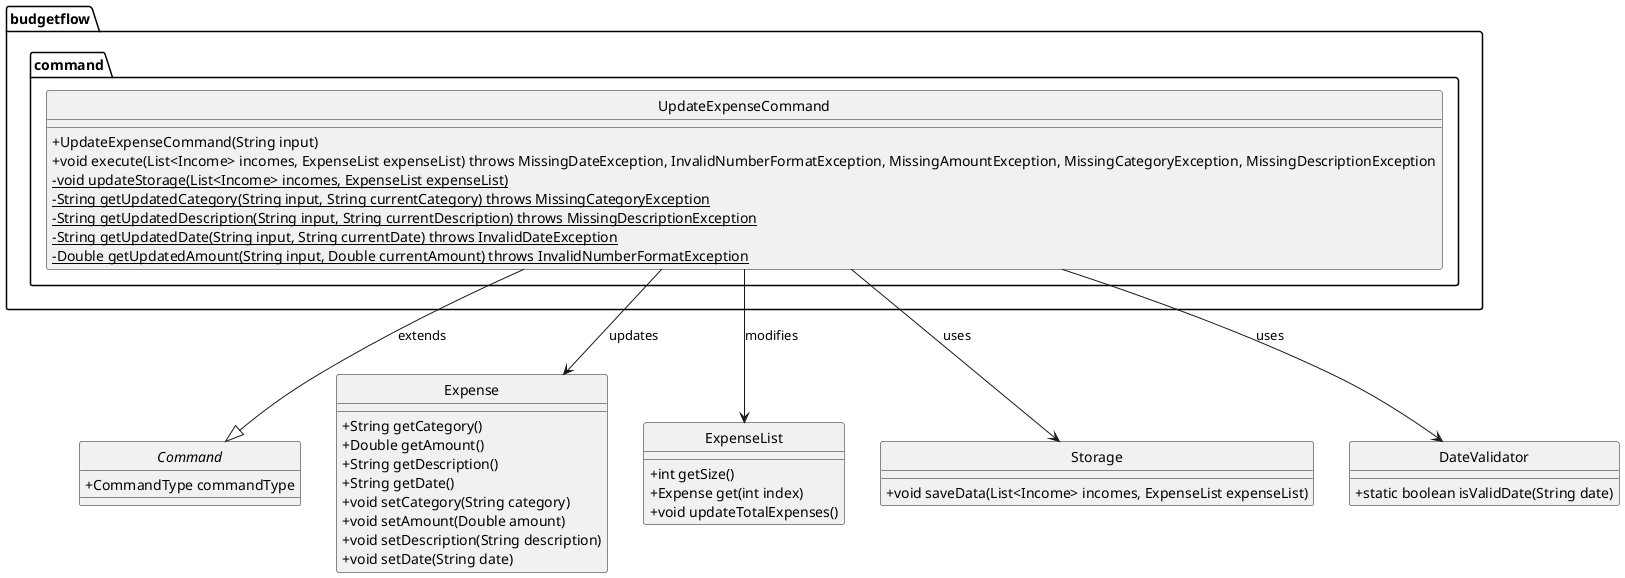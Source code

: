 @startuml

hide circle
skinparam classAttributeIconSize 0

package "budgetflow.command" {
    class UpdateExpenseCommand {
        + UpdateExpenseCommand(String input)
        + void execute(List<Income> incomes, ExpenseList expenseList) throws MissingDateException, InvalidNumberFormatException, MissingAmountException, MissingCategoryException, MissingDescriptionException
        - {static} void updateStorage(List<Income> incomes, ExpenseList expenseList)
        - {static} String getUpdatedCategory(String input, String currentCategory) throws MissingCategoryException
        - {static} String getUpdatedDescription(String input, String currentDescription) throws MissingDescriptionException
        - {static} String getUpdatedDate(String input, String currentDate) throws InvalidDateException
        - {static} Double getUpdatedAmount(String input, Double currentAmount) throws InvalidNumberFormatException
    }
}

abstract class Command {
    + CommandType commandType
}

class Expense {
    + String getCategory()
    + Double getAmount()
    + String getDescription()
    + String getDate()
    + void setCategory(String category)
    + void setAmount(Double amount)
    + void setDescription(String description)
    + void setDate(String date)
}

class ExpenseList {
    + int getSize()
    + Expense get(int index)
    + void updateTotalExpenses()
}

class Storage {
    + void saveData(List<Income> incomes, ExpenseList expenseList)
}

class DateValidator {
    + static boolean isValidDate(String date)
}

UpdateExpenseCommand --|> Command : extends
UpdateExpenseCommand --> Expense : updates
UpdateExpenseCommand --> ExpenseList : modifies
UpdateExpenseCommand --> Storage : uses
UpdateExpenseCommand --> DateValidator : uses

@enduml